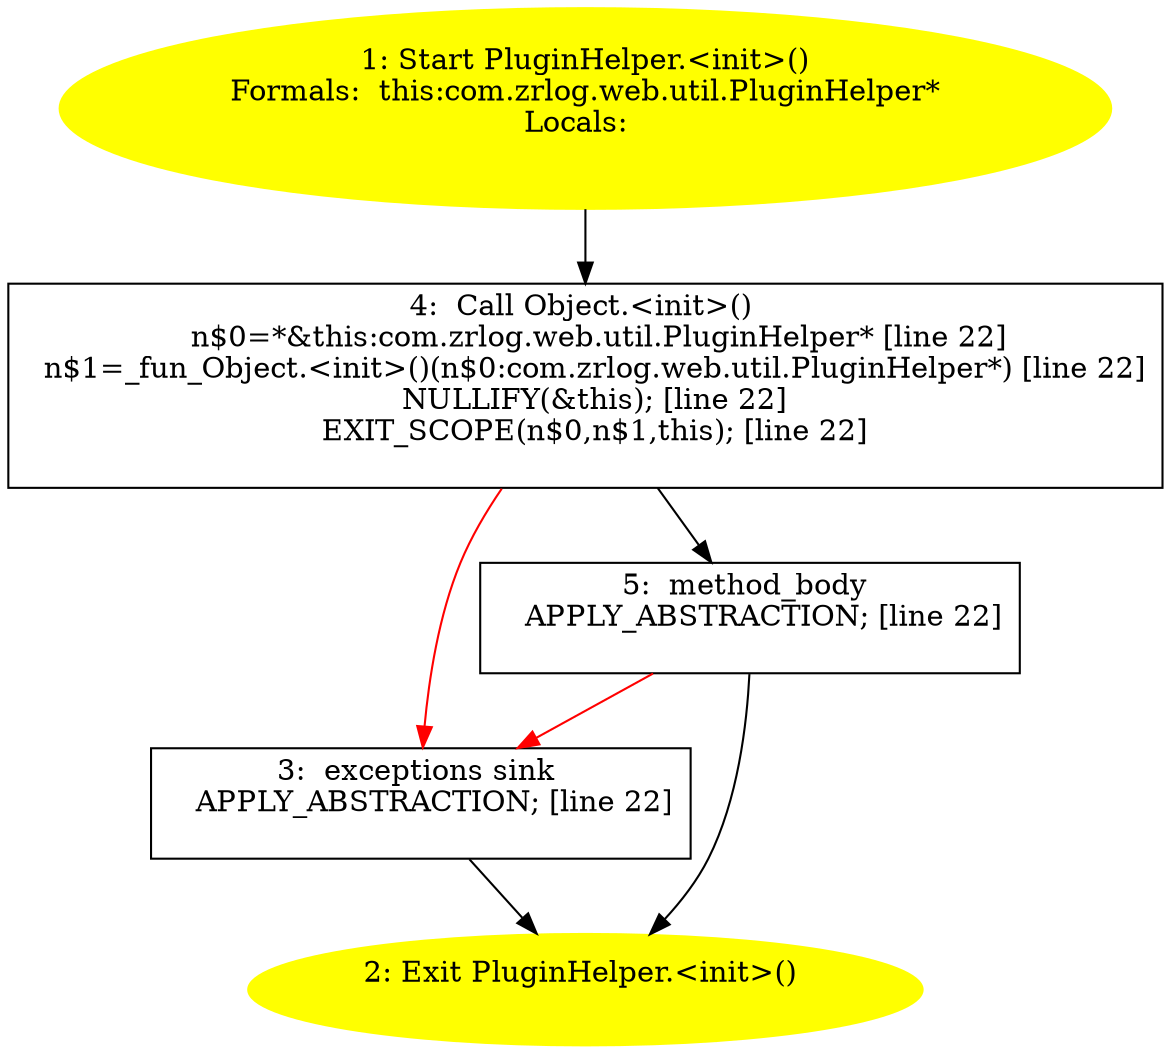 /* @generated */
digraph cfg {
"com.zrlog.web.util.PluginHelper.<init>().8aedbde7b656345f9b39af10bb826d90_1" [label="1: Start PluginHelper.<init>()\nFormals:  this:com.zrlog.web.util.PluginHelper*\nLocals:  \n  " color=yellow style=filled]
	

	 "com.zrlog.web.util.PluginHelper.<init>().8aedbde7b656345f9b39af10bb826d90_1" -> "com.zrlog.web.util.PluginHelper.<init>().8aedbde7b656345f9b39af10bb826d90_4" ;
"com.zrlog.web.util.PluginHelper.<init>().8aedbde7b656345f9b39af10bb826d90_2" [label="2: Exit PluginHelper.<init>() \n  " color=yellow style=filled]
	

"com.zrlog.web.util.PluginHelper.<init>().8aedbde7b656345f9b39af10bb826d90_3" [label="3:  exceptions sink \n   APPLY_ABSTRACTION; [line 22]\n " shape="box"]
	

	 "com.zrlog.web.util.PluginHelper.<init>().8aedbde7b656345f9b39af10bb826d90_3" -> "com.zrlog.web.util.PluginHelper.<init>().8aedbde7b656345f9b39af10bb826d90_2" ;
"com.zrlog.web.util.PluginHelper.<init>().8aedbde7b656345f9b39af10bb826d90_4" [label="4:  Call Object.<init>() \n   n$0=*&this:com.zrlog.web.util.PluginHelper* [line 22]\n  n$1=_fun_Object.<init>()(n$0:com.zrlog.web.util.PluginHelper*) [line 22]\n  NULLIFY(&this); [line 22]\n  EXIT_SCOPE(n$0,n$1,this); [line 22]\n " shape="box"]
	

	 "com.zrlog.web.util.PluginHelper.<init>().8aedbde7b656345f9b39af10bb826d90_4" -> "com.zrlog.web.util.PluginHelper.<init>().8aedbde7b656345f9b39af10bb826d90_5" ;
	 "com.zrlog.web.util.PluginHelper.<init>().8aedbde7b656345f9b39af10bb826d90_4" -> "com.zrlog.web.util.PluginHelper.<init>().8aedbde7b656345f9b39af10bb826d90_3" [color="red" ];
"com.zrlog.web.util.PluginHelper.<init>().8aedbde7b656345f9b39af10bb826d90_5" [label="5:  method_body \n   APPLY_ABSTRACTION; [line 22]\n " shape="box"]
	

	 "com.zrlog.web.util.PluginHelper.<init>().8aedbde7b656345f9b39af10bb826d90_5" -> "com.zrlog.web.util.PluginHelper.<init>().8aedbde7b656345f9b39af10bb826d90_2" ;
	 "com.zrlog.web.util.PluginHelper.<init>().8aedbde7b656345f9b39af10bb826d90_5" -> "com.zrlog.web.util.PluginHelper.<init>().8aedbde7b656345f9b39af10bb826d90_3" [color="red" ];
}
